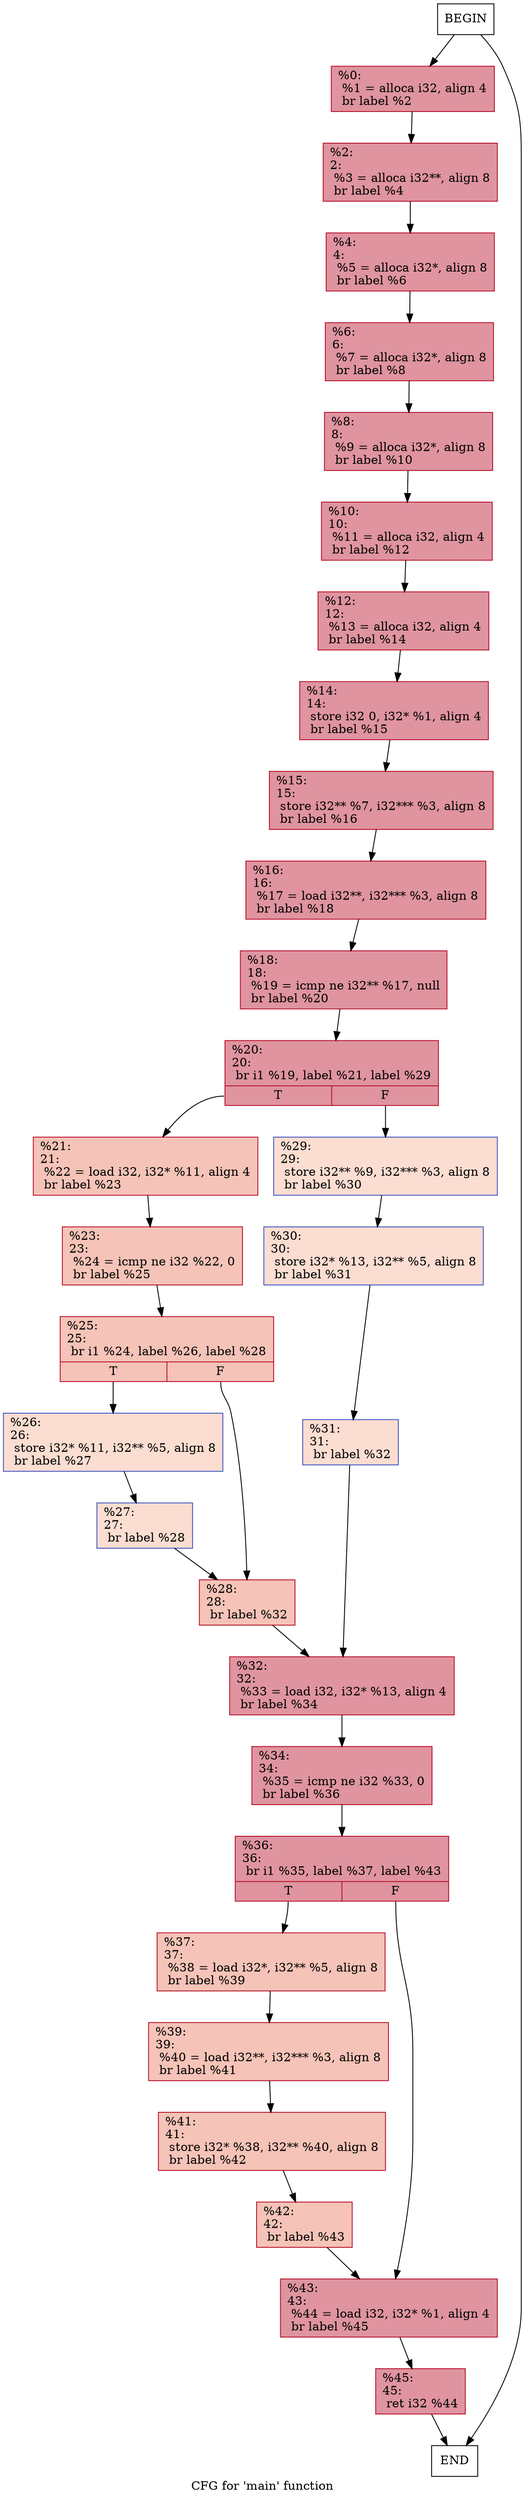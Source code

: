 digraph "CFG for 'main' function" {
	label="CFG for 'main' function";

	Nodebeginmain [shape=record, label="BEGIN"];
	Nodebeginmain -> Node0x1549ea0
	Node0x1549ea0 [shape=record,color="#b70d28ff", style=filled, fillcolor="#b70d2870",label="{%0:\l  %1 = alloca i32, align 4\l  br label %2\l}"];
	Node0x1549ea0 -> Node0x154a600;
	Node0x154a600 [shape=record,color="#b70d28ff", style=filled, fillcolor="#b70d2870",label="{%2:\l2:                                                \l  %3 = alloca i32**, align 8\l  br label %4\l}"];
	Node0x154a600 -> Node0x154a760;
	Node0x154a760 [shape=record,color="#b70d28ff", style=filled, fillcolor="#b70d2870",label="{%4:\l4:                                                \l  %5 = alloca i32*, align 8\l  br label %6\l}"];
	Node0x154a760 -> Node0x154a8e0;
	Node0x154a8e0 [shape=record,color="#b70d28ff", style=filled, fillcolor="#b70d2870",label="{%6:\l6:                                                \l  %7 = alloca i32*, align 8\l  br label %8\l}"];
	Node0x154a8e0 -> Node0x154aa10;
	Node0x154aa10 [shape=record,color="#b70d28ff", style=filled, fillcolor="#b70d2870",label="{%8:\l8:                                                \l  %9 = alloca i32*, align 8\l  br label %10\l}"];
	Node0x154aa10 -> Node0x154a820;
	Node0x154a820 [shape=record,color="#b70d28ff", style=filled, fillcolor="#b70d2870",label="{%10:\l10:                                               \l  %11 = alloca i32, align 4\l  br label %12\l}"];
	Node0x154a820 -> Node0x154ac20;
	Node0x154ac20 [shape=record,color="#b70d28ff", style=filled, fillcolor="#b70d2870",label="{%12:\l12:                                               \l  %13 = alloca i32, align 4\l  br label %14\l}"];
	Node0x154ac20 -> Node0x154ad50;
	Node0x154ad50 [shape=record,color="#b70d28ff", style=filled, fillcolor="#b70d2870",label="{%14:\l14:                                               \l  store i32 0, i32* %1, align 4\l  br label %15\l}"];
	Node0x154ad50 -> Node0x154ae10;
	Node0x154ae10 [shape=record,color="#b70d28ff", style=filled, fillcolor="#b70d2870",label="{%15:\l15:                                               \l  store i32** %7, i32*** %3, align 8\l  br label %16\l}"];
	Node0x154ae10 -> Node0x154aed0;
	Node0x154aed0 [shape=record,color="#b70d28ff", style=filled, fillcolor="#b70d2870",label="{%16:\l16:                                               \l  %17 = load i32**, i32*** %3, align 8\l  br label %18\l}"];
	Node0x154aed0 -> Node0x154b000;
	Node0x154b000 [shape=record,color="#b70d28ff", style=filled, fillcolor="#b70d2870",label="{%18:\l18:                                               \l  %19 = icmp ne i32** %17, null\l  br label %20\l}"];
	Node0x154b000 -> Node0x154b4d0;
	Node0x154b4d0 [shape=record,color="#b70d28ff", style=filled, fillcolor="#b70d2870",label="{%20:\l20:                                               \l  br i1 %19, label %21, label %29\l|{<s0>T|<s1>F}}"];
	Node0x154b4d0:s0 -> Node0x154b590;
	Node0x154b4d0:s1 -> Node0x154b5e0;
	Node0x154b590 [shape=record,color="#b70d28ff", style=filled, fillcolor="#e8765c70",label="{%21:\l21:                                               \l  %22 = load i32, i32* %11, align 4\l  br label %23\l}"];
	Node0x154b590 -> Node0x154b790;
	Node0x154b790 [shape=record,color="#b70d28ff", style=filled, fillcolor="#e8765c70",label="{%23:\l23:                                               \l  %24 = icmp ne i32 %22, 0\l  br label %25\l}"];
	Node0x154b790 -> Node0x154b850;
	Node0x154b850 [shape=record,color="#b70d28ff", style=filled, fillcolor="#e8765c70",label="{%25:\l25:                                               \l  br i1 %24, label %26, label %28\l|{<s0>T|<s1>F}}"];
	Node0x154b850:s0 -> Node0x154b910;
	Node0x154b850:s1 -> Node0x154b960;
	Node0x154b910 [shape=record,color="#3d50c3ff", style=filled, fillcolor="#f7b39670",label="{%26:\l26:                                               \l  store i32* %11, i32** %5, align 8\l  br label %27\l}"];
	Node0x154b910 -> Node0x154baa0;
	Node0x154baa0 [shape=record,color="#3d50c3ff", style=filled, fillcolor="#f7b39670",label="{%27:\l27:                                               \l  br label %28\l}"];
	Node0x154baa0 -> Node0x154b960;
	Node0x154b960 [shape=record,color="#b70d28ff", style=filled, fillcolor="#e8765c70",label="{%28:\l28:                                               \l  br label %32\l}"];
	Node0x154b960 -> Node0x154bbd0;
	Node0x154b5e0 [shape=record,color="#3d50c3ff", style=filled, fillcolor="#f7b39670",label="{%29:\l29:                                               \l  store i32** %9, i32*** %3, align 8\l  br label %30\l}"];
	Node0x154b5e0 -> Node0x154bc90;
	Node0x154bc90 [shape=record,color="#3d50c3ff", style=filled, fillcolor="#f7b39670",label="{%30:\l30:                                               \l  store i32* %13, i32** %5, align 8\l  br label %31\l}"];
	Node0x154bc90 -> Node0x154bde0;
	Node0x154bde0 [shape=record,color="#3d50c3ff", style=filled, fillcolor="#f7b39670",label="{%31:\l31:                                               \l  br label %32\l}"];
	Node0x154bde0 -> Node0x154bbd0;
	Node0x154bbd0 [shape=record,color="#b70d28ff", style=filled, fillcolor="#b70d2870",label="{%32:\l32:                                               \l  %33 = load i32, i32* %13, align 4\l  br label %34\l}"];
	Node0x154bbd0 -> Node0x154c190;
	Node0x154c190 [shape=record,color="#b70d28ff", style=filled, fillcolor="#b70d2870",label="{%34:\l34:                                               \l  %35 = icmp ne i32 %33, 0\l  br label %36\l}"];
	Node0x154c190 -> Node0x154c2e0;
	Node0x154c2e0 [shape=record,color="#b70d28ff", style=filled, fillcolor="#b70d2870",label="{%36:\l36:                                               \l  br i1 %35, label %37, label %43\l|{<s0>T|<s1>F}}"];
	Node0x154c2e0:s0 -> Node0x154c3a0;
	Node0x154c2e0:s1 -> Node0x154c3f0;
	Node0x154c3a0 [shape=record,color="#b70d28ff", style=filled, fillcolor="#e8765c70",label="{%37:\l37:                                               \l  %38 = load i32*, i32** %5, align 8\l  br label %39\l}"];
	Node0x154c3a0 -> Node0x154c560;
	Node0x154c560 [shape=record,color="#b70d28ff", style=filled, fillcolor="#e8765c70",label="{%39:\l39:                                               \l  %40 = load i32**, i32*** %3, align 8\l  br label %41\l}"];
	Node0x154c560 -> Node0x154c690;
	Node0x154c690 [shape=record,color="#b70d28ff", style=filled, fillcolor="#e8765c70",label="{%41:\l41:                                               \l  store i32* %38, i32** %40, align 8\l  br label %42\l}"];
	Node0x154c690 -> Node0x154c7e0;
	Node0x154c7e0 [shape=record,color="#b70d28ff", style=filled, fillcolor="#e8765c70",label="{%42:\l42:                                               \l  br label %43\l}"];
	Node0x154c7e0 -> Node0x154c3f0;
	Node0x154c3f0 [shape=record,color="#b70d28ff", style=filled, fillcolor="#b70d2870",label="{%43:\l43:                                               \l  %44 = load i32, i32* %1, align 4\l  br label %45\l}"];
	Node0x154c3f0 -> Node0x154c980;
	Node0x154c980 [shape=record,color="#b70d28ff", style=filled, fillcolor="#b70d2870",label="{%45:\l45:                                               \l  ret i32 %44\l}"];
	Node0x154c980 -> Nodeendmain;
	Nodeendmain [shape=record, label="END"];
	Nodebeginmain -> Nodeendmain;
}
